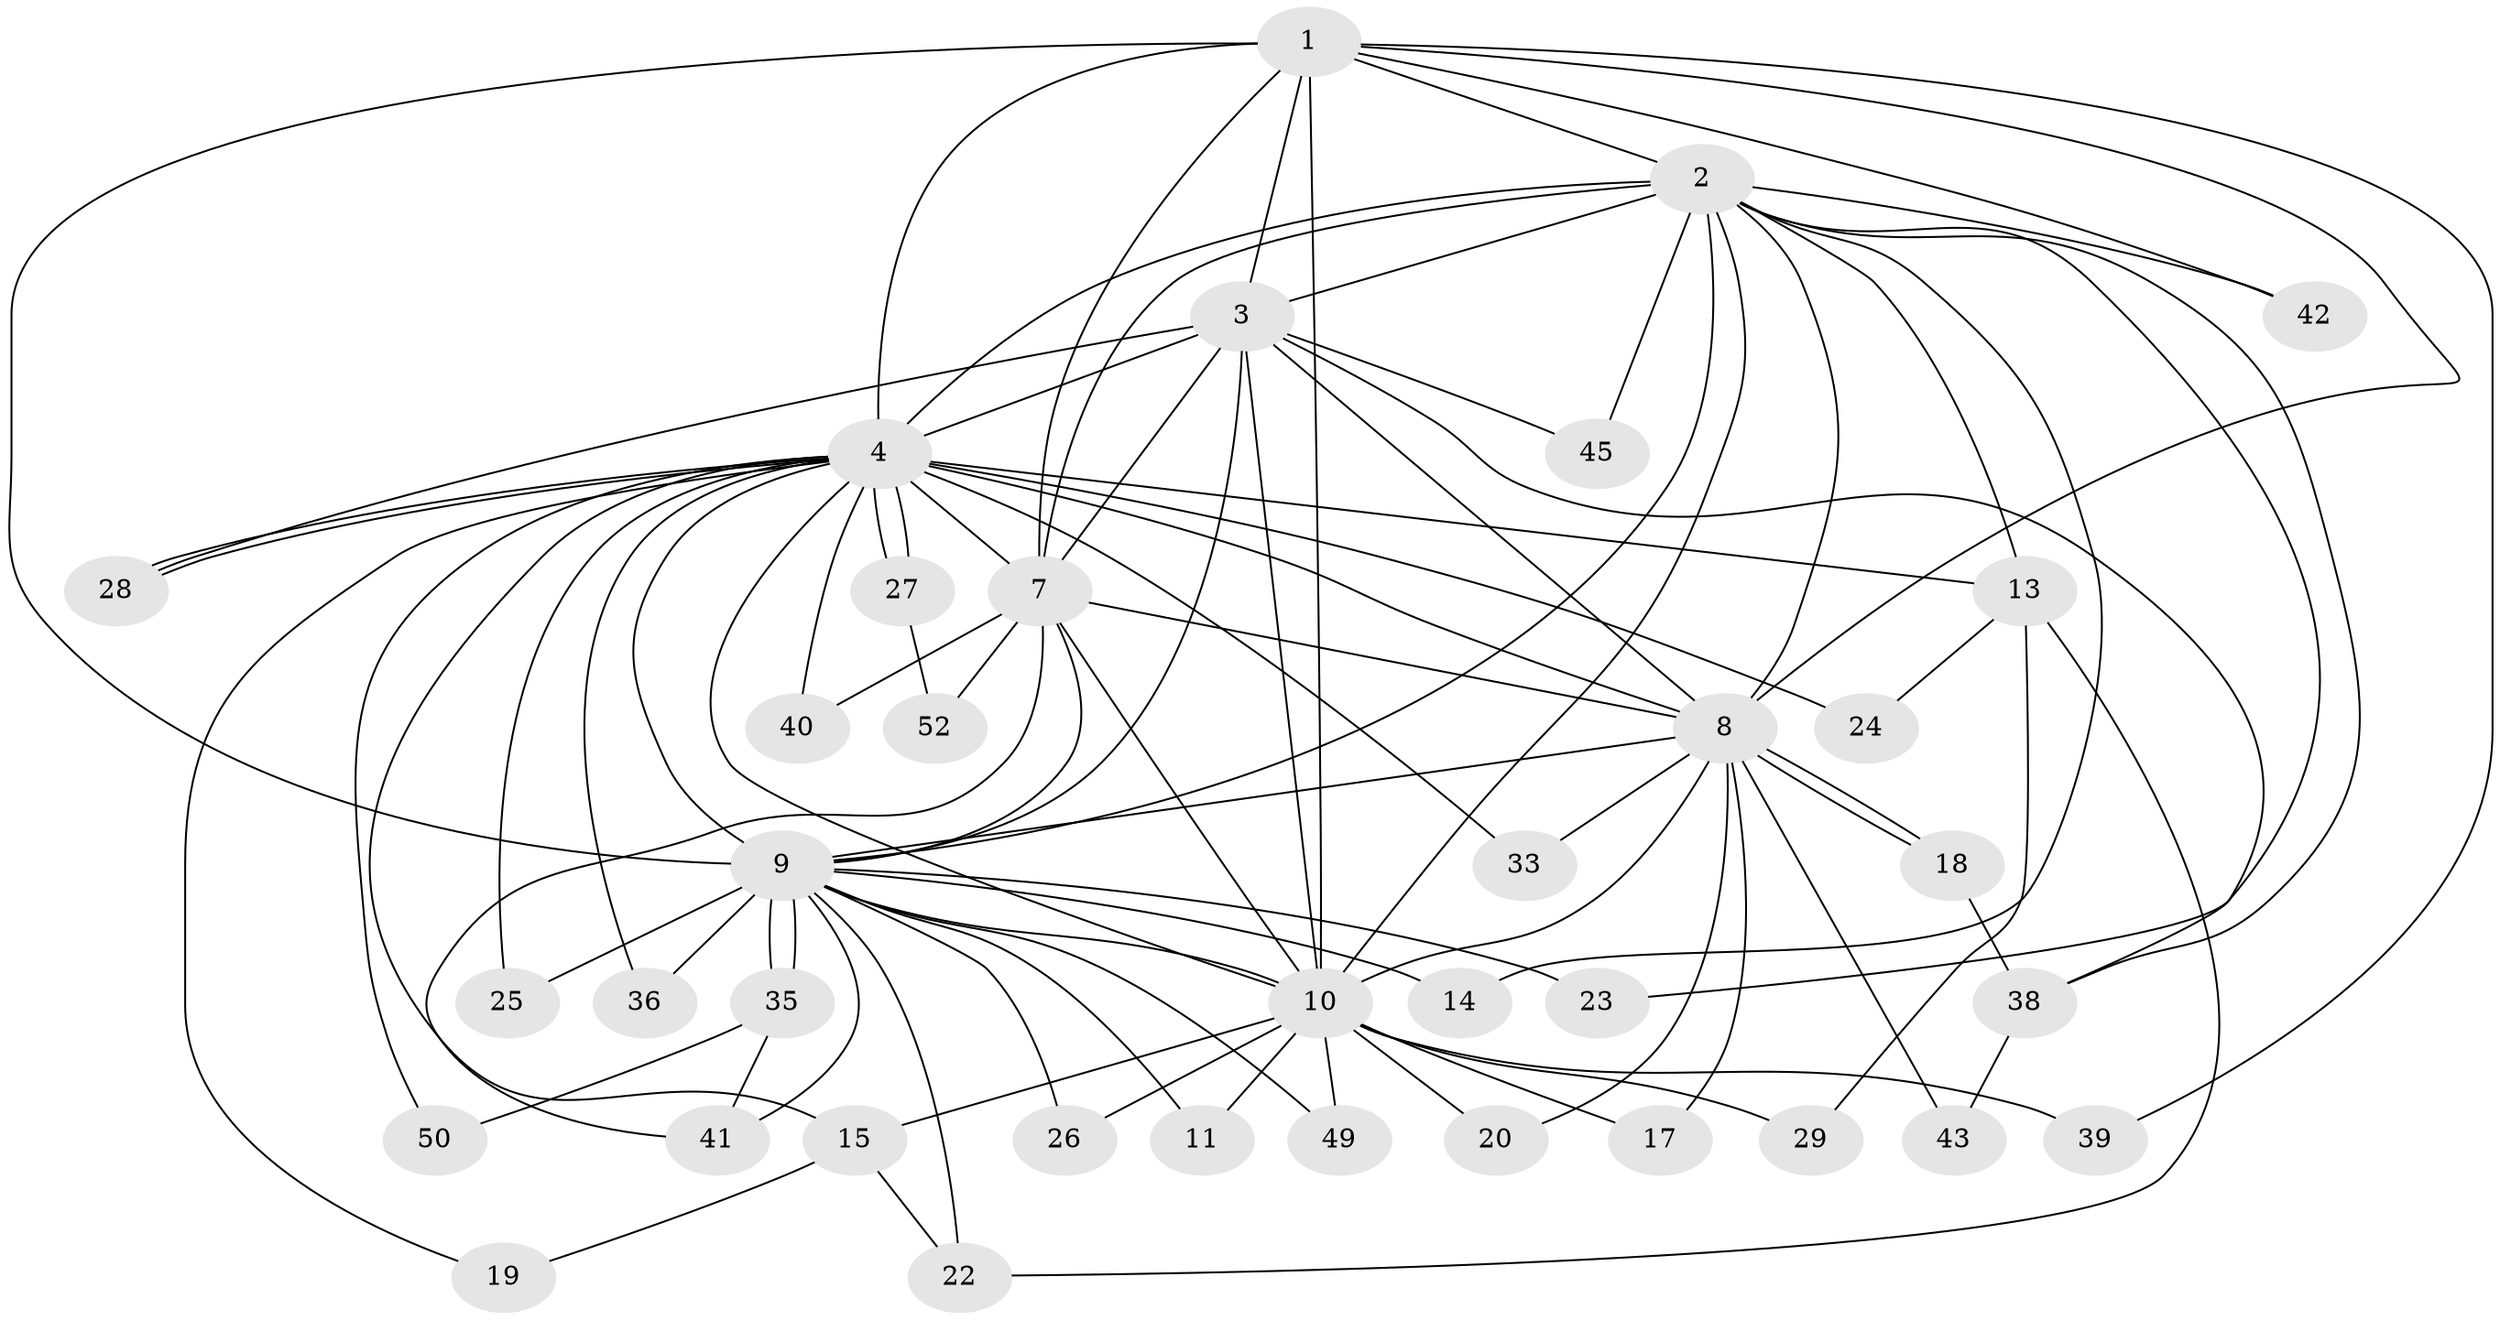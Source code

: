 // original degree distribution, {11: 0.019230769230769232, 13: 0.019230769230769232, 14: 0.038461538461538464, 18: 0.019230769230769232, 12: 0.019230769230769232, 16: 0.038461538461538464, 21: 0.019230769230769232, 19: 0.019230769230769232, 3: 0.19230769230769232, 2: 0.5384615384615384, 6: 0.019230769230769232, 4: 0.057692307692307696}
// Generated by graph-tools (version 1.1) at 2025/41/03/06/25 10:41:43]
// undirected, 37 vertices, 90 edges
graph export_dot {
graph [start="1"]
  node [color=gray90,style=filled];
  1 [super="+16"];
  2 [super="+5"];
  3 [super="+31"];
  4 [super="+6"];
  7 [super="+12"];
  8 [super="+44"];
  9 [super="+34"];
  10 [super="+32"];
  11 [super="+21"];
  13 [super="+37"];
  14;
  15;
  17;
  18;
  19;
  20;
  22 [super="+51"];
  23 [super="+47"];
  24;
  25;
  26;
  27;
  28 [super="+30"];
  29;
  33;
  35 [super="+46"];
  36;
  38 [super="+48"];
  39;
  40;
  41;
  42;
  43;
  45;
  49;
  50;
  52;
  1 -- 2 [weight=2];
  1 -- 3;
  1 -- 4 [weight=2];
  1 -- 7 [weight=2];
  1 -- 8;
  1 -- 9;
  1 -- 10;
  1 -- 42;
  1 -- 39;
  2 -- 3 [weight=2];
  2 -- 4 [weight=4];
  2 -- 7 [weight=2];
  2 -- 8 [weight=2];
  2 -- 9 [weight=2];
  2 -- 10 [weight=2];
  2 -- 14;
  2 -- 38;
  2 -- 42;
  2 -- 23 [weight=2];
  2 -- 13;
  2 -- 45;
  3 -- 4 [weight=2];
  3 -- 7;
  3 -- 8;
  3 -- 9;
  3 -- 10 [weight=2];
  3 -- 45;
  3 -- 28 [weight=2];
  3 -- 38;
  4 -- 7 [weight=3];
  4 -- 8 [weight=2];
  4 -- 9 [weight=3];
  4 -- 10 [weight=2];
  4 -- 19;
  4 -- 27;
  4 -- 27;
  4 -- 28;
  4 -- 28;
  4 -- 33;
  4 -- 40;
  4 -- 50;
  4 -- 13 [weight=2];
  4 -- 15;
  4 -- 24;
  4 -- 25;
  4 -- 36;
  7 -- 8;
  7 -- 9;
  7 -- 10;
  7 -- 40;
  7 -- 41;
  7 -- 52;
  8 -- 9;
  8 -- 10 [weight=2];
  8 -- 17;
  8 -- 18;
  8 -- 18;
  8 -- 20;
  8 -- 33;
  8 -- 43;
  9 -- 10;
  9 -- 11;
  9 -- 14;
  9 -- 22;
  9 -- 23;
  9 -- 25;
  9 -- 26;
  9 -- 35;
  9 -- 35;
  9 -- 36;
  9 -- 41;
  9 -- 49;
  10 -- 11 [weight=2];
  10 -- 15;
  10 -- 17;
  10 -- 20;
  10 -- 26;
  10 -- 29;
  10 -- 49;
  10 -- 39;
  13 -- 24;
  13 -- 29;
  13 -- 22;
  15 -- 19;
  15 -- 22;
  18 -- 38;
  27 -- 52;
  35 -- 41;
  35 -- 50;
  38 -- 43;
}
